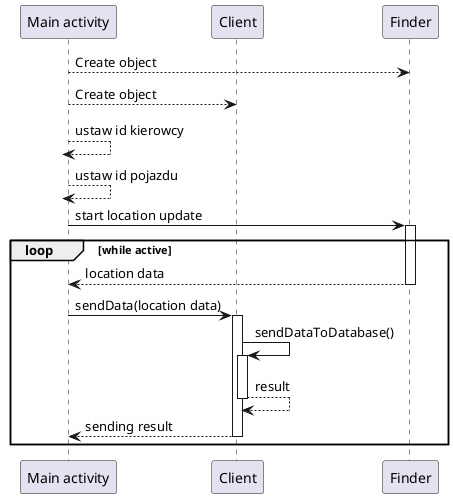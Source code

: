@startuml sequenceDiagramLokalizator

participant "Main activity" as main
participant "Client" as client
participant "Finder" as finder

autoactivate on

main --> finder : Create object
main --> client : Create object

main --> main : ustaw id kierowcy
main --> main : ustaw id pojazdu
main -> finder : start location update
loop while active
    finder --> main : location data
    main -> client : sendData(location data)
    client -> client : sendDataToDatabase()
    client --> client : result
    client --> main : sending result
end

@enduml